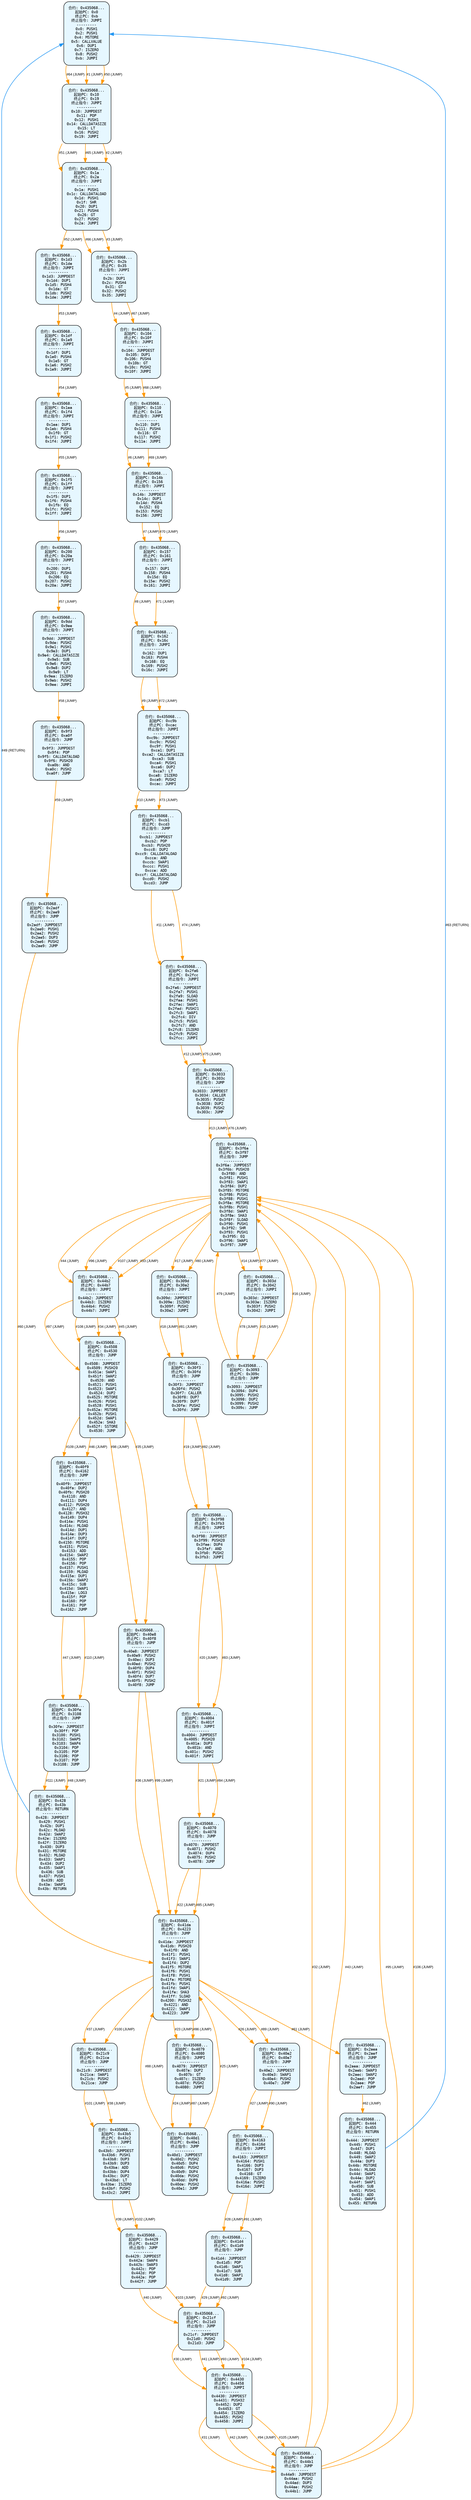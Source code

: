 digraph Contract_CFG {
    rankdir=TB;
    node [shape=box, style="filled, rounded", fontname="Monospace", fontsize=9, margin=0.15];
    edge [fontname="Arial", fontsize=8, penwidth=1.2];

    "block_0" [label="合约: 0x435068...
起始PC: 0x0
终止PC: 0xb
终止指令: JUMPI
---------
0x0: PUSH1
0x2: PUSH1
0x4: MSTORE
0x5: CALLVALUE
0x6: DUP1
0x7: ISZERO
0x8: PUSH2
0xb: JUMPI", fillcolor="#e6f7ff"];
    "block_10" [label="合约: 0x435068...
起始PC: 0x10
终止PC: 0x19
终止指令: JUMPI
---------
0x10: JUMPDEST
0x11: POP
0x12: PUSH1
0x14: CALLDATASIZE
0x15: LT
0x16: PUSH2
0x19: JUMPI", fillcolor="#e6f7ff"];
    "block_1a" [label="合约: 0x435068...
起始PC: 0x1a
终止PC: 0x2a
终止指令: JUMPI
---------
0x1a: PUSH1
0x1c: CALLDATALOAD
0x1d: PUSH1
0x1f: SHR
0x20: DUP1
0x21: PUSH4
0x26: GT
0x27: PUSH2
0x2a: JUMPI", fillcolor="#e6f7ff"];
    "block_2b" [label="合约: 0x435068...
起始PC: 0x2b
终止PC: 0x35
终止指令: JUMPI
---------
0x2b: DUP1
0x2c: PUSH4
0x31: GT
0x32: PUSH2
0x35: JUMPI", fillcolor="#e6f7ff"];
    "block_104" [label="合约: 0x435068...
起始PC: 0x104
终止PC: 0x10f
终止指令: JUMPI
---------
0x104: JUMPDEST
0x105: DUP1
0x106: PUSH4
0x10b: GT
0x10c: PUSH2
0x10f: JUMPI", fillcolor="#e6f7ff"];
    "block_110" [label="合约: 0x435068...
起始PC: 0x110
终止PC: 0x11a
终止指令: JUMPI
---------
0x110: DUP1
0x111: PUSH4
0x116: GT
0x117: PUSH2
0x11a: JUMPI", fillcolor="#e6f7ff"];
    "block_14b" [label="合约: 0x435068...
起始PC: 0x14b
终止PC: 0x156
终止指令: JUMPI
---------
0x14b: JUMPDEST
0x14c: DUP1
0x14d: PUSH4
0x152: EQ
0x153: PUSH2
0x156: JUMPI", fillcolor="#e6f7ff"];
    "block_157" [label="合约: 0x435068...
起始PC: 0x157
终止PC: 0x161
终止指令: JUMPI
---------
0x157: DUP1
0x158: PUSH4
0x15d: EQ
0x15e: PUSH2
0x161: JUMPI", fillcolor="#e6f7ff"];
    "block_162" [label="合约: 0x435068...
起始PC: 0x162
终止PC: 0x16c
终止指令: JUMPI
---------
0x162: DUP1
0x163: PUSH4
0x168: EQ
0x169: PUSH2
0x16c: JUMPI", fillcolor="#e6f7ff"];
    "block_c9b" [label="合约: 0x435068...
起始PC: 0xc9b
终止PC: 0xcac
终止指令: JUMPI
---------
0xc9b: JUMPDEST
0xc9c: PUSH2
0xc9f: PUSH1
0xca1: DUP1
0xca2: CALLDATASIZE
0xca3: SUB
0xca4: PUSH1
0xca6: DUP2
0xca7: LT
0xca8: ISZERO
0xca9: PUSH2
0xcac: JUMPI", fillcolor="#e6f7ff"];
    "block_cb1" [label="合约: 0x435068...
起始PC: 0xcb1
终止PC: 0xcd3
终止指令: JUMP
---------
0xcb1: JUMPDEST
0xcb2: POP
0xcb3: PUSH20
0xcc8: DUP2
0xcc9: CALLDATALOAD
0xcca: AND
0xccb: SWAP1
0xccc: PUSH1
0xcce: ADD
0xccf: CALLDATALOAD
0xcd0: PUSH2
0xcd3: JUMP", fillcolor="#e6f7ff"];
    "block_2fa6" [label="合约: 0x435068...
起始PC: 0x2fa6
终止PC: 0x2fcc
终止指令: JUMPI
---------
0x2fa6: JUMPDEST
0x2fa7: PUSH1
0x2fa9: SLOAD
0x2faa: PUSH1
0x2fac: SWAP1
0x2fad: PUSH21
0x2fc3: SWAP1
0x2fc4: DIV
0x2fc5: PUSH1
0x2fc7: AND
0x2fc8: ISZERO
0x2fc9: PUSH2
0x2fcc: JUMPI", fillcolor="#e6f7ff"];
    "block_3033" [label="合约: 0x435068...
起始PC: 0x3033
终止PC: 0x303c
终止指令: JUMP
---------
0x3033: JUMPDEST
0x3034: CALLER
0x3035: PUSH2
0x3038: DUP2
0x3039: PUSH2
0x303c: JUMP", fillcolor="#e6f7ff"];
    "block_3f6a" [label="合约: 0x435068...
起始PC: 0x3f6a
终止PC: 0x3f97
终止指令: JUMP
---------
0x3f6a: JUMPDEST
0x3f6b: PUSH20
0x3f80: AND
0x3f81: PUSH1
0x3f83: SWAP1
0x3f84: DUP2
0x3f85: MSTORE
0x3f86: PUSH1
0x3f88: PUSH1
0x3f8a: MSTORE
0x3f8b: PUSH1
0x3f8d: SWAP1
0x3f8e: SHA3
0x3f8f: SLOAD
0x3f90: PUSH1
0x3f92: SHR
0x3f93: PUSH1
0x3f95: EQ
0x3f96: SWAP1
0x3f97: JUMP", fillcolor="#e6f7ff"];
    "block_303d" [label="合约: 0x435068...
起始PC: 0x303d
终止PC: 0x3042
终止指令: JUMPI
---------
0x303d: JUMPDEST
0x303e: ISZERO
0x303f: PUSH2
0x3042: JUMPI", fillcolor="#e6f7ff"];
    "block_3093" [label="合约: 0x435068...
起始PC: 0x3093
终止PC: 0x309c
终止指令: JUMP
---------
0x3093: JUMPDEST
0x3094: DUP4
0x3095: PUSH2
0x3098: DUP2
0x3099: PUSH2
0x309c: JUMP", fillcolor="#e6f7ff"];
    "block_309d" [label="合约: 0x435068...
起始PC: 0x309d
终止PC: 0x30a2
终止指令: JUMPI
---------
0x309d: JUMPDEST
0x309e: ISZERO
0x309f: PUSH2
0x30a2: JUMPI", fillcolor="#e6f7ff"];
    "block_30f3" [label="合约: 0x435068...
起始PC: 0x30f3
终止PC: 0x30fd
终止指令: JUMP
---------
0x30f3: JUMPDEST
0x30f4: PUSH2
0x30f7: CALLER
0x30f8: DUP7
0x30f9: DUP7
0x30fa: PUSH2
0x30fd: JUMP", fillcolor="#e6f7ff"];
    "block_3f98" [label="合约: 0x435068...
起始PC: 0x3f98
终止PC: 0x3fb3
终止指令: JUMPI
---------
0x3f98: JUMPDEST
0x3f99: PUSH20
0x3fae: DUP4
0x3faf: AND
0x3fb0: PUSH2
0x3fb3: JUMPI", fillcolor="#e6f7ff"];
    "block_4004" [label="合约: 0x435068...
起始PC: 0x4004
终止PC: 0x401f
终止指令: JUMPI
---------
0x4004: JUMPDEST
0x4005: PUSH20
0x401a: DUP3
0x401b: AND
0x401c: PUSH2
0x401f: JUMPI", fillcolor="#e6f7ff"];
    "block_4070" [label="合约: 0x435068...
起始PC: 0x4070
终止PC: 0x4078
终止指令: JUMP
---------
0x4070: JUMPDEST
0x4071: PUSH2
0x4074: DUP4
0x4075: PUSH2
0x4078: JUMP", fillcolor="#e6f7ff"];
    "block_41da" [label="合约: 0x435068...
起始PC: 0x41da
终止PC: 0x4223
终止指令: JUMP
---------
0x41da: JUMPDEST
0x41db: PUSH20
0x41f0: AND
0x41f1: PUSH1
0x41f3: SWAP1
0x41f4: DUP2
0x41f5: MSTORE
0x41f6: PUSH1
0x41f8: PUSH1
0x41fa: MSTORE
0x41fb: PUSH1
0x41fd: SWAP1
0x41fe: SHA3
0x41ff: SLOAD
0x4200: PUSH32
0x4221: AND
0x4222: SWAP1
0x4223: JUMP", fillcolor="#e6f7ff"];
    "block_4079" [label="合约: 0x435068...
起始PC: 0x4079
终止PC: 0x4080
终止指令: JUMPI
---------
0x4079: JUMPDEST
0x407a: DUP2
0x407b: GT
0x407c: ISZERO
0x407d: PUSH2
0x4080: JUMPI", fillcolor="#e6f7ff"];
    "block_40d1" [label="合约: 0x435068...
起始PC: 0x40d1
终止PC: 0x40e1
终止指令: JUMP
---------
0x40d1: JUMPDEST
0x40d2: PUSH2
0x40d5: DUP4
0x40d6: PUSH2
0x40d9: DUP4
0x40da: PUSH2
0x40dd: DUP8
0x40de: PUSH2
0x40e1: JUMP", fillcolor="#e6f7ff"];
    "block_40e2" [label="合约: 0x435068...
起始PC: 0x40e2
终止PC: 0x40e7
终止指令: JUMP
---------
0x40e2: JUMPDEST
0x40e3: SWAP1
0x40e4: PUSH2
0x40e7: JUMP", fillcolor="#e6f7ff"];
    "block_4163" [label="合约: 0x435068...
起始PC: 0x4163
终止PC: 0x416d
终止指令: JUMPI
---------
0x4163: JUMPDEST
0x4164: PUSH1
0x4166: DUP3
0x4167: DUP3
0x4168: GT
0x4169: ISZERO
0x416a: PUSH2
0x416d: JUMPI", fillcolor="#e6f7ff"];
    "block_41d4" [label="合约: 0x435068...
起始PC: 0x41d4
终止PC: 0x41d9
终止指令: JUMP
---------
0x41d4: JUMPDEST
0x41d5: POP
0x41d6: SWAP1
0x41d7: SUB
0x41d8: SWAP1
0x41d9: JUMP", fillcolor="#e6f7ff"];
    "block_21cf" [label="合约: 0x435068...
起始PC: 0x21cf
终止PC: 0x21d3
终止指令: JUMP
---------
0x21cf: JUMPDEST
0x21d0: PUSH2
0x21d3: JUMP", fillcolor="#e6f7ff"];
    "block_4430" [label="合约: 0x435068...
起始PC: 0x4430
终止PC: 0x4458
终止指令: JUMPI
---------
0x4430: JUMPDEST
0x4431: PUSH32
0x4452: DUP2
0x4453: GT
0x4454: ISZERO
0x4455: PUSH2
0x4458: JUMPI", fillcolor="#e6f7ff"];
    "block_44a9" [label="合约: 0x435068...
起始PC: 0x44a9
终止PC: 0x44b1
终止指令: JUMP
---------
0x44a9: JUMPDEST
0x44aa: PUSH2
0x44ad: DUP3
0x44ae: PUSH2
0x44b1: JUMP", fillcolor="#e6f7ff"];
    "block_44b2" [label="合约: 0x435068...
起始PC: 0x44b2
终止PC: 0x44b7
终止指令: JUMPI
---------
0x44b2: JUMPDEST
0x44b3: ISZERO
0x44b4: PUSH2
0x44b7: JUMPI", fillcolor="#e6f7ff"];
    "block_4508" [label="合约: 0x435068...
起始PC: 0x4508
终止PC: 0x4530
终止指令: JUMP
---------
0x4508: JUMPDEST
0x4509: PUSH20
0x451e: SWAP1
0x451f: SWAP2
0x4520: AND
0x4521: PUSH1
0x4523: SWAP1
0x4524: DUP2
0x4525: MSTORE
0x4526: PUSH1
0x4528: PUSH1
0x452a: MSTORE
0x452b: PUSH1
0x452d: SWAP1
0x452e: SHA3
0x452f: SSTORE
0x4530: JUMP", fillcolor="#e6f7ff"];
    "block_40e8" [label="合约: 0x435068...
起始PC: 0x40e8
终止PC: 0x40f8
终止指令: JUMP
---------
0x40e8: JUMPDEST
0x40e9: PUSH2
0x40ec: DUP3
0x40ed: PUSH2
0x40f0: DUP4
0x40f1: PUSH2
0x40f4: DUP7
0x40f5: PUSH2
0x40f8: JUMP", fillcolor="#e6f7ff"];
    "block_21c9" [label="合约: 0x435068...
起始PC: 0x21c9
终止PC: 0x21ce
终止指令: JUMP
---------
0x21c9: JUMPDEST
0x21ca: SWAP1
0x21cb: PUSH2
0x21ce: JUMP", fillcolor="#e6f7ff"];
    "block_43b5" [label="合约: 0x435068...
起始PC: 0x43b5
终止PC: 0x43c2
终止指令: JUMPI
---------
0x43b5: JUMPDEST
0x43b6: PUSH1
0x43b8: DUP3
0x43b9: DUP3
0x43ba: ADD
0x43bb: DUP4
0x43bc: DUP2
0x43bd: LT
0x43be: ISZERO
0x43bf: PUSH2
0x43c2: JUMPI", fillcolor="#e6f7ff"];
    "block_4429" [label="合约: 0x435068...
起始PC: 0x4429
终止PC: 0x442f
终止指令: JUMP
---------
0x4429: JUMPDEST
0x442a: SWAP4
0x442b: SWAP3
0x442c: POP
0x442d: POP
0x442e: POP
0x442f: JUMP", fillcolor="#e6f7ff"];
    "block_40f9" [label="合约: 0x435068...
起始PC: 0x40f9
终止PC: 0x4162
终止指令: JUMP
---------
0x40f9: JUMPDEST
0x40fa: DUP2
0x40fb: PUSH20
0x4110: AND
0x4111: DUP4
0x4112: PUSH20
0x4127: AND
0x4128: PUSH32
0x4149: DUP4
0x414a: PUSH1
0x414c: MLOAD
0x414d: DUP1
0x414e: DUP3
0x414f: DUP2
0x4150: MSTORE
0x4151: PUSH1
0x4153: ADD
0x4154: SWAP2
0x4155: POP
0x4156: POP
0x4157: PUSH1
0x4159: MLOAD
0x415a: DUP1
0x415b: SWAP2
0x415c: SUB
0x415d: SWAP1
0x415e: LOG3
0x415f: POP
0x4160: POP
0x4161: POP
0x4162: JUMP", fillcolor="#e6f7ff"];
    "block_30fe" [label="合约: 0x435068...
起始PC: 0x30fe
终止PC: 0x3108
终止指令: JUMP
---------
0x30fe: JUMPDEST
0x30ff: POP
0x3100: PUSH1
0x3102: SWAP5
0x3103: SWAP4
0x3104: POP
0x3105: POP
0x3106: POP
0x3107: POP
0x3108: JUMP", fillcolor="#e6f7ff"];
    "block_428" [label="合约: 0x435068...
起始PC: 0x428
终止PC: 0x43b
终止指令: RETURN
---------
0x428: JUMPDEST
0x429: PUSH1
0x42b: DUP1
0x42c: MLOAD
0x42d: SWAP2
0x42e: ISZERO
0x42f: ISZERO
0x430: DUP3
0x431: MSTORE
0x432: MLOAD
0x433: SWAP1
0x434: DUP2
0x435: SWAP1
0x436: SUB
0x437: PUSH1
0x439: ADD
0x43a: SWAP1
0x43b: RETURN", fillcolor="#e6f7ff"];
    "block_1d3" [label="合约: 0x435068...
起始PC: 0x1d3
终止PC: 0x1de
终止指令: JUMPI
---------
0x1d3: JUMPDEST
0x1d4: DUP1
0x1d5: PUSH4
0x1da: GT
0x1db: PUSH2
0x1de: JUMPI", fillcolor="#e6f7ff"];
    "block_1df" [label="合约: 0x435068...
起始PC: 0x1df
终止PC: 0x1e9
终止指令: JUMPI
---------
0x1df: DUP1
0x1e0: PUSH4
0x1e5: GT
0x1e6: PUSH2
0x1e9: JUMPI", fillcolor="#e6f7ff"];
    "block_1ea" [label="合约: 0x435068...
起始PC: 0x1ea
终止PC: 0x1f4
终止指令: JUMPI
---------
0x1ea: DUP1
0x1eb: PUSH4
0x1f0: GT
0x1f1: PUSH2
0x1f4: JUMPI", fillcolor="#e6f7ff"];
    "block_1f5" [label="合约: 0x435068...
起始PC: 0x1f5
终止PC: 0x1ff
终止指令: JUMPI
---------
0x1f5: DUP1
0x1f6: PUSH4
0x1fb: EQ
0x1fc: PUSH2
0x1ff: JUMPI", fillcolor="#e6f7ff"];
    "block_200" [label="合约: 0x435068...
起始PC: 0x200
终止PC: 0x20a
终止指令: JUMPI
---------
0x200: DUP1
0x201: PUSH4
0x206: EQ
0x207: PUSH2
0x20a: JUMPI", fillcolor="#e6f7ff"];
    "block_9dd" [label="合约: 0x435068...
起始PC: 0x9dd
终止PC: 0x9ee
终止指令: JUMPI
---------
0x9dd: JUMPDEST
0x9de: PUSH2
0x9e1: PUSH1
0x9e3: DUP1
0x9e4: CALLDATASIZE
0x9e5: SUB
0x9e6: PUSH1
0x9e8: DUP2
0x9e9: LT
0x9ea: ISZERO
0x9eb: PUSH2
0x9ee: JUMPI", fillcolor="#e6f7ff"];
    "block_9f3" [label="合约: 0x435068...
起始PC: 0x9f3
终止PC: 0xa0f
终止指令: JUMP
---------
0x9f3: JUMPDEST
0x9f4: POP
0x9f5: CALLDATALOAD
0x9f6: PUSH20
0xa0b: AND
0xa0c: PUSH2
0xa0f: JUMP", fillcolor="#e6f7ff"];
    "block_2adf" [label="合约: 0x435068...
起始PC: 0x2adf
终止PC: 0x2ae9
终止指令: JUMP
---------
0x2adf: JUMPDEST
0x2ae0: PUSH1
0x2ae2: PUSH2
0x2ae5: DUP3
0x2ae6: PUSH2
0x2ae9: JUMP", fillcolor="#e6f7ff"];
    "block_2aea" [label="合约: 0x435068...
起始PC: 0x2aea
终止PC: 0x2aef
终止指令: JUMP
---------
0x2aea: JUMPDEST
0x2aeb: SWAP3
0x2aec: SWAP2
0x2aed: POP
0x2aee: POP
0x2aef: JUMP", fillcolor="#e6f7ff"];
    "block_444" [label="合约: 0x435068...
起始PC: 0x444
终止PC: 0x455
终止指令: RETURN
---------
0x444: JUMPDEST
0x445: PUSH1
0x447: DUP1
0x448: MLOAD
0x449: SWAP2
0x44a: DUP3
0x44b: MSTORE
0x44c: MLOAD
0x44d: SWAP1
0x44e: DUP2
0x44f: SWAP1
0x450: SUB
0x451: PUSH1
0x453: ADD
0x454: SWAP1
0x455: RETURN", fillcolor="#e6f7ff"];

    "block_0" -> "block_10" [label="#1 (JUMP)", color="#ff9800"];
    "block_10" -> "block_1a" [label="#2 (JUMP)", color="#ff9800"];
    "block_1a" -> "block_2b" [label="#3 (JUMP)", color="#ff9800"];
    "block_2b" -> "block_104" [label="#4 (JUMP)", color="#ff9800"];
    "block_104" -> "block_110" [label="#5 (JUMP)", color="#ff9800"];
    "block_110" -> "block_14b" [label="#6 (JUMP)", color="#ff9800"];
    "block_14b" -> "block_157" [label="#7 (JUMP)", color="#ff9800"];
    "block_157" -> "block_162" [label="#8 (JUMP)", color="#ff9800"];
    "block_162" -> "block_c9b" [label="#9 (JUMP)", color="#ff9800"];
    "block_c9b" -> "block_cb1" [label="#10 (JUMP)", color="#ff9800"];
    "block_cb1" -> "block_2fa6" [label="#11 (JUMP)", color="#ff9800"];
    "block_2fa6" -> "block_3033" [label="#12 (JUMP)", color="#ff9800"];
    "block_3033" -> "block_3f6a" [label="#13 (JUMP)", color="#ff9800"];
    "block_3f6a" -> "block_303d" [label="#14 (JUMP)", color="#ff9800"];
    "block_303d" -> "block_3093" [label="#15 (JUMP)", color="#ff9800"];
    "block_3093" -> "block_3f6a" [label="#16 (JUMP)", color="#ff9800"];
    "block_3f6a" -> "block_309d" [label="#17 (JUMP)", color="#ff9800"];
    "block_309d" -> "block_30f3" [label="#18 (JUMP)", color="#ff9800"];
    "block_30f3" -> "block_3f98" [label="#19 (JUMP)", color="#ff9800"];
    "block_3f98" -> "block_4004" [label="#20 (JUMP)", color="#ff9800"];
    "block_4004" -> "block_4070" [label="#21 (JUMP)", color="#ff9800"];
    "block_4070" -> "block_41da" [label="#22 (JUMP)", color="#ff9800"];
    "block_41da" -> "block_4079" [label="#23 (JUMP)", color="#ff9800"];
    "block_4079" -> "block_40d1" [label="#24 (JUMP)", color="#ff9800"];
    "block_40d1" -> "block_41da" [label="#25 (JUMP)", color="#ff9800"];
    "block_41da" -> "block_40e2" [label="#26 (JUMP)", color="#ff9800"];
    "block_40e2" -> "block_4163" [label="#27 (JUMP)", color="#ff9800"];
    "block_4163" -> "block_41d4" [label="#28 (JUMP)", color="#ff9800"];
    "block_41d4" -> "block_21cf" [label="#29 (JUMP)", color="#ff9800"];
    "block_21cf" -> "block_4430" [label="#30 (JUMP)", color="#ff9800"];
    "block_4430" -> "block_44a9" [label="#31 (JUMP)", color="#ff9800"];
    "block_44a9" -> "block_3f6a" [label="#32 (JUMP)", color="#ff9800"];
    "block_3f6a" -> "block_44b2" [label="#33 (JUMP)", color="#ff9800"];
    "block_44b2" -> "block_4508" [label="#34 (JUMP)", color="#ff9800"];
    "block_4508" -> "block_40e8" [label="#35 (JUMP)", color="#ff9800"];
    "block_40e8" -> "block_41da" [label="#36 (JUMP)", color="#ff9800"];
    "block_41da" -> "block_21c9" [label="#37 (JUMP)", color="#ff9800"];
    "block_21c9" -> "block_43b5" [label="#38 (JUMP)", color="#ff9800"];
    "block_43b5" -> "block_4429" [label="#39 (JUMP)", color="#ff9800"];
    "block_4429" -> "block_21cf" [label="#40 (JUMP)", color="#ff9800"];
    "block_21cf" -> "block_4430" [label="#41 (JUMP)", color="#ff9800"];
    "block_4430" -> "block_44a9" [label="#42 (JUMP)", color="#ff9800"];
    "block_44a9" -> "block_3f6a" [label="#43 (JUMP)", color="#ff9800"];
    "block_3f6a" -> "block_44b2" [label="#44 (JUMP)", color="#ff9800"];
    "block_44b2" -> "block_4508" [label="#45 (JUMP)", color="#ff9800"];
    "block_4508" -> "block_40f9" [label="#46 (JUMP)", color="#ff9800"];
    "block_40f9" -> "block_30fe" [label="#47 (JUMP)", color="#ff9800"];
    "block_30fe" -> "block_428" [label="#48 (JUMP)", color="#ff9800"];
    "block_428" -> "block_0" [label="#49 (RETURN)", color="#2196f3"];
    "block_0" -> "block_10" [label="#50 (JUMP)", color="#ff9800"];
    "block_10" -> "block_1a" [label="#51 (JUMP)", color="#ff9800"];
    "block_1a" -> "block_1d3" [label="#52 (JUMP)", color="#ff9800"];
    "block_1d3" -> "block_1df" [label="#53 (JUMP)", color="#ff9800"];
    "block_1df" -> "block_1ea" [label="#54 (JUMP)", color="#ff9800"];
    "block_1ea" -> "block_1f5" [label="#55 (JUMP)", color="#ff9800"];
    "block_1f5" -> "block_200" [label="#56 (JUMP)", color="#ff9800"];
    "block_200" -> "block_9dd" [label="#57 (JUMP)", color="#ff9800"];
    "block_9dd" -> "block_9f3" [label="#58 (JUMP)", color="#ff9800"];
    "block_9f3" -> "block_2adf" [label="#59 (JUMP)", color="#ff9800"];
    "block_2adf" -> "block_41da" [label="#60 (JUMP)", color="#ff9800"];
    "block_41da" -> "block_2aea" [label="#61 (JUMP)", color="#ff9800"];
    "block_2aea" -> "block_444" [label="#62 (JUMP)", color="#ff9800"];
    "block_444" -> "block_0" [label="#63 (RETURN)", color="#2196f3"];
    "block_0" -> "block_10" [label="#64 (JUMP)", color="#ff9800"];
    "block_10" -> "block_1a" [label="#65 (JUMP)", color="#ff9800"];
    "block_1a" -> "block_2b" [label="#66 (JUMP)", color="#ff9800"];
    "block_2b" -> "block_104" [label="#67 (JUMP)", color="#ff9800"];
    "block_104" -> "block_110" [label="#68 (JUMP)", color="#ff9800"];
    "block_110" -> "block_14b" [label="#69 (JUMP)", color="#ff9800"];
    "block_14b" -> "block_157" [label="#70 (JUMP)", color="#ff9800"];
    "block_157" -> "block_162" [label="#71 (JUMP)", color="#ff9800"];
    "block_162" -> "block_c9b" [label="#72 (JUMP)", color="#ff9800"];
    "block_c9b" -> "block_cb1" [label="#73 (JUMP)", color="#ff9800"];
    "block_cb1" -> "block_2fa6" [label="#74 (JUMP)", color="#ff9800"];
    "block_2fa6" -> "block_3033" [label="#75 (JUMP)", color="#ff9800"];
    "block_3033" -> "block_3f6a" [label="#76 (JUMP)", color="#ff9800"];
    "block_3f6a" -> "block_303d" [label="#77 (JUMP)", color="#ff9800"];
    "block_303d" -> "block_3093" [label="#78 (JUMP)", color="#ff9800"];
    "block_3093" -> "block_3f6a" [label="#79 (JUMP)", color="#ff9800"];
    "block_3f6a" -> "block_309d" [label="#80 (JUMP)", color="#ff9800"];
    "block_309d" -> "block_30f3" [label="#81 (JUMP)", color="#ff9800"];
    "block_30f3" -> "block_3f98" [label="#82 (JUMP)", color="#ff9800"];
    "block_3f98" -> "block_4004" [label="#83 (JUMP)", color="#ff9800"];
    "block_4004" -> "block_4070" [label="#84 (JUMP)", color="#ff9800"];
    "block_4070" -> "block_41da" [label="#85 (JUMP)", color="#ff9800"];
    "block_41da" -> "block_4079" [label="#86 (JUMP)", color="#ff9800"];
    "block_4079" -> "block_40d1" [label="#87 (JUMP)", color="#ff9800"];
    "block_40d1" -> "block_41da" [label="#88 (JUMP)", color="#ff9800"];
    "block_41da" -> "block_40e2" [label="#89 (JUMP)", color="#ff9800"];
    "block_40e2" -> "block_4163" [label="#90 (JUMP)", color="#ff9800"];
    "block_4163" -> "block_41d4" [label="#91 (JUMP)", color="#ff9800"];
    "block_41d4" -> "block_21cf" [label="#92 (JUMP)", color="#ff9800"];
    "block_21cf" -> "block_4430" [label="#93 (JUMP)", color="#ff9800"];
    "block_4430" -> "block_44a9" [label="#94 (JUMP)", color="#ff9800"];
    "block_44a9" -> "block_3f6a" [label="#95 (JUMP)", color="#ff9800"];
    "block_3f6a" -> "block_44b2" [label="#96 (JUMP)", color="#ff9800"];
    "block_44b2" -> "block_4508" [label="#97 (JUMP)", color="#ff9800"];
    "block_4508" -> "block_40e8" [label="#98 (JUMP)", color="#ff9800"];
    "block_40e8" -> "block_41da" [label="#99 (JUMP)", color="#ff9800"];
    "block_41da" -> "block_21c9" [label="#100 (JUMP)", color="#ff9800"];
    "block_21c9" -> "block_43b5" [label="#101 (JUMP)", color="#ff9800"];
    "block_43b5" -> "block_4429" [label="#102 (JUMP)", color="#ff9800"];
    "block_4429" -> "block_21cf" [label="#103 (JUMP)", color="#ff9800"];
    "block_21cf" -> "block_4430" [label="#104 (JUMP)", color="#ff9800"];
    "block_4430" -> "block_44a9" [label="#105 (JUMP)", color="#ff9800"];
    "block_44a9" -> "block_3f6a" [label="#106 (JUMP)", color="#ff9800"];
    "block_3f6a" -> "block_44b2" [label="#107 (JUMP)", color="#ff9800"];
    "block_44b2" -> "block_4508" [label="#108 (JUMP)", color="#ff9800"];
    "block_4508" -> "block_40f9" [label="#109 (JUMP)", color="#ff9800"];
    "block_40f9" -> "block_30fe" [label="#110 (JUMP)", color="#ff9800"];
    "block_30fe" -> "block_428" [label="#111 (JUMP)", color="#ff9800"];
}